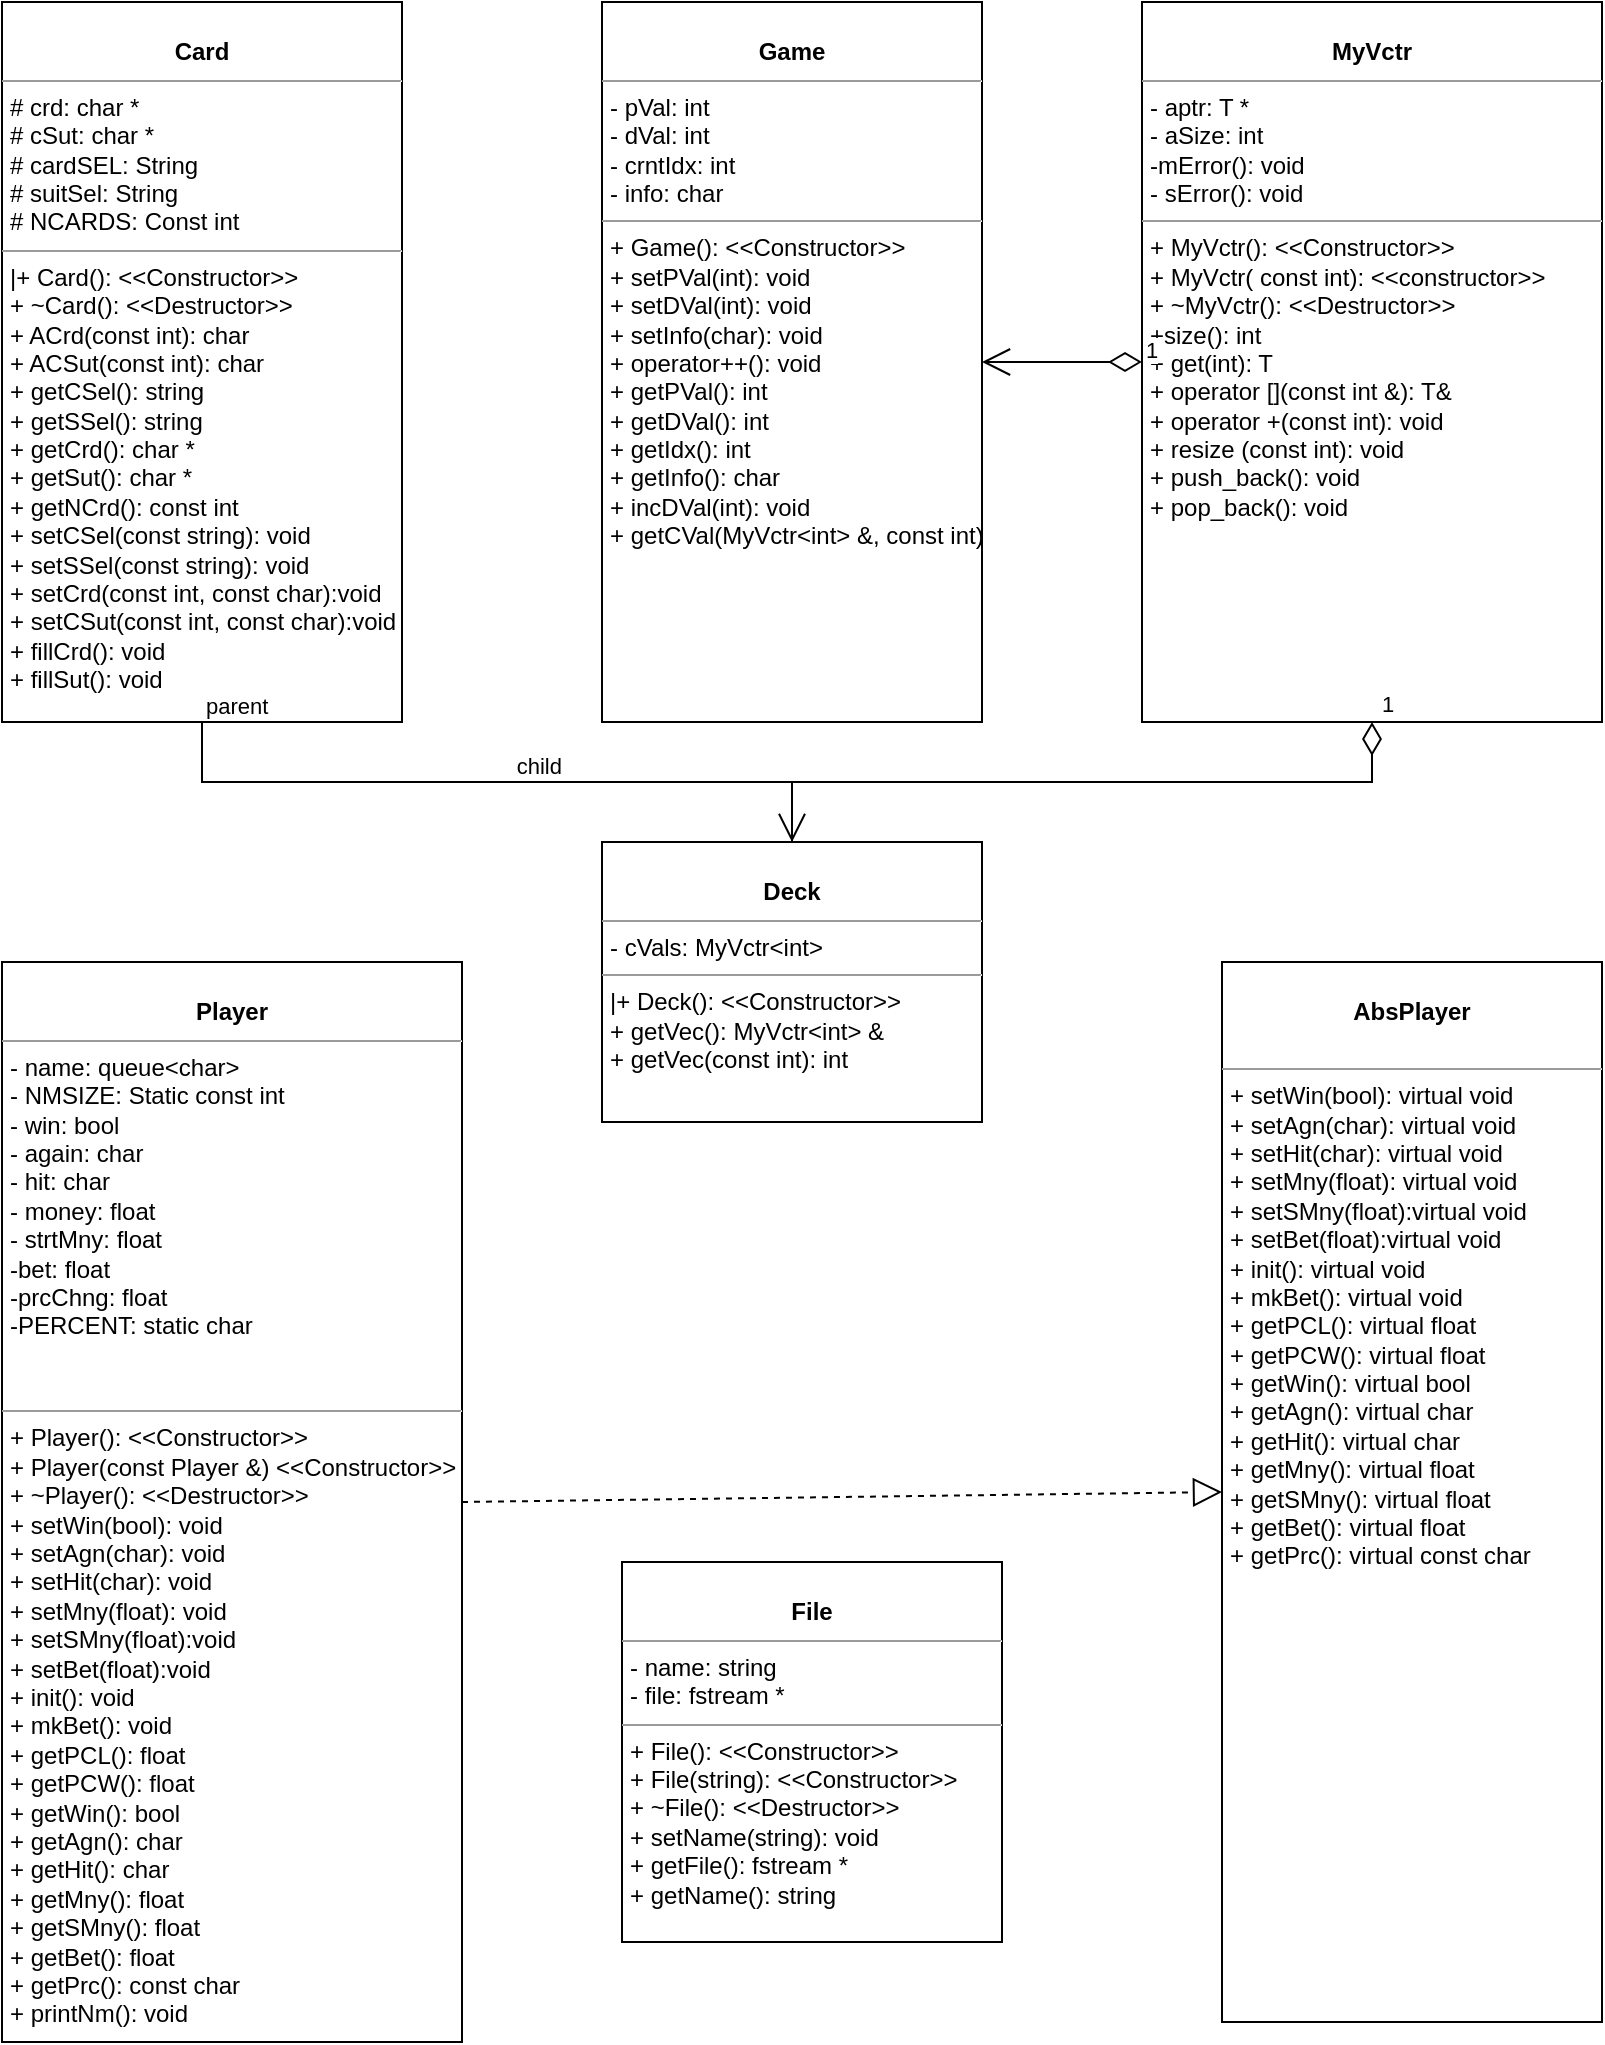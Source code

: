 <mxfile version="20.7.4"><diagram id="kslyD0iAn8LMBoGu7SZm" name="Page-1"><mxGraphModel dx="1434" dy="768" grid="1" gridSize="10" guides="1" tooltips="1" connect="1" arrows="1" fold="1" page="1" pageScale="1" pageWidth="850" pageHeight="1100" math="0" shadow="0"><root><mxCell id="0"/><mxCell id="1" parent="0"/><mxCell id="DmMK4m6Bkcm9sfD8jkV9-1" value="&lt;p style=&quot;margin:0px;margin-top:4px;text-align:center;&quot;&gt;&lt;br&gt;&lt;b&gt;Card&lt;/b&gt;&lt;/p&gt;&lt;hr size=&quot;1&quot;&gt;&lt;p style=&quot;margin:0px;margin-left:4px;&quot;&gt;# crd: char *&lt;br&gt;# cSut: char *&lt;/p&gt;&lt;p style=&quot;margin:0px;margin-left:4px;&quot;&gt;# cardSEL: String&lt;/p&gt;&lt;p style=&quot;margin:0px;margin-left:4px;&quot;&gt;# suitSel: String&lt;/p&gt;&lt;p style=&quot;margin:0px;margin-left:4px;&quot;&gt;# NCARDS: Const int&lt;/p&gt;&lt;hr size=&quot;1&quot;&gt;&lt;p style=&quot;margin:0px;margin-left:4px;&quot;&gt;|+ Card(): &amp;lt;&amp;lt;Constructor&amp;gt;&amp;gt;&lt;br&gt;+ ~Card(): &amp;lt;&amp;lt;Destructor&amp;gt;&amp;gt;&lt;/p&gt;&lt;p style=&quot;margin:0px;margin-left:4px;&quot;&gt;+ ACrd(const int): char&lt;/p&gt;&lt;p style=&quot;margin:0px;margin-left:4px;&quot;&gt;+ ACSut(const int): char&lt;/p&gt;&lt;p style=&quot;margin:0px;margin-left:4px;&quot;&gt;+ getCSel(): string&lt;/p&gt;&lt;p style=&quot;margin:0px;margin-left:4px;&quot;&gt;+ getSSel(): string&lt;/p&gt;&lt;p style=&quot;margin:0px;margin-left:4px;&quot;&gt;+ getCrd(): char *&lt;/p&gt;&lt;p style=&quot;margin:0px;margin-left:4px;&quot;&gt;+ getSut(): char *&lt;/p&gt;&lt;p style=&quot;margin:0px;margin-left:4px;&quot;&gt;+ getNCrd(): const int&lt;/p&gt;&lt;p style=&quot;margin:0px;margin-left:4px;&quot;&gt;+ setCSel(const string): void&lt;/p&gt;&lt;p style=&quot;margin:0px;margin-left:4px;&quot;&gt;+ setSSel(const string): void&lt;/p&gt;&lt;p style=&quot;margin:0px;margin-left:4px;&quot;&gt;+ setCrd(const int, const char):void&lt;/p&gt;&lt;p style=&quot;margin:0px;margin-left:4px;&quot;&gt;+ setCSut(const int, const char):void&lt;/p&gt;&lt;p style=&quot;margin:0px;margin-left:4px;&quot;&gt;+ fillCrd(): void&lt;/p&gt;&lt;p style=&quot;margin:0px;margin-left:4px;&quot;&gt;+ fillSut(): void&lt;/p&gt;" style="verticalAlign=top;align=left;overflow=fill;fontSize=12;fontFamily=Helvetica;html=1;" parent="1" vertex="1"><mxGeometry x="30" y="40" width="200" height="360" as="geometry"/></mxCell><mxCell id="DmMK4m6Bkcm9sfD8jkV9-5" value="&lt;p style=&quot;margin:0px;margin-top:4px;text-align:center;&quot;&gt;&lt;br&gt;&lt;b&gt;Deck&lt;/b&gt;&lt;/p&gt;&lt;hr size=&quot;1&quot;&gt;&lt;p style=&quot;margin:0px;margin-left:4px;&quot;&gt;- cVals: MyVctr&amp;lt;int&amp;gt;&lt;br&gt;&lt;/p&gt;&lt;hr size=&quot;1&quot;&gt;&lt;p style=&quot;margin:0px;margin-left:4px;&quot;&gt;|+ Deck(): &amp;lt;&amp;lt;Constructor&amp;gt;&amp;gt;&lt;br&gt;+ getVec(): MyVctr&amp;lt;int&amp;gt; &amp;amp;&lt;/p&gt;&lt;p style=&quot;margin:0px;margin-left:4px;&quot;&gt;+ getVec(const int): int&lt;/p&gt;" style="verticalAlign=top;align=left;overflow=fill;fontSize=12;fontFamily=Helvetica;html=1;" parent="1" vertex="1"><mxGeometry x="330" y="460" width="190" height="140" as="geometry"/></mxCell><mxCell id="DmMK4m6Bkcm9sfD8jkV9-8" value="" style="endArrow=none;html=1;edgeStyle=orthogonalEdgeStyle;rounded=0;exitX=0.5;exitY=1;exitDx=0;exitDy=0;entryX=0.5;entryY=0;entryDx=0;entryDy=0;" parent="1" source="DmMK4m6Bkcm9sfD8jkV9-1" target="DmMK4m6Bkcm9sfD8jkV9-5" edge="1"><mxGeometry relative="1" as="geometry"><mxPoint x="340" y="300" as="sourcePoint"/><mxPoint x="500" y="300" as="targetPoint"/></mxGeometry></mxCell><mxCell id="DmMK4m6Bkcm9sfD8jkV9-9" value="parent" style="edgeLabel;resizable=0;html=1;align=left;verticalAlign=bottom;" parent="DmMK4m6Bkcm9sfD8jkV9-8" connectable="0" vertex="1"><mxGeometry x="-1" relative="1" as="geometry"/></mxCell><mxCell id="DmMK4m6Bkcm9sfD8jkV9-10" value="child" style="edgeLabel;resizable=0;html=1;align=right;verticalAlign=bottom;" parent="DmMK4m6Bkcm9sfD8jkV9-8" connectable="0" vertex="1"><mxGeometry x="1" relative="1" as="geometry"><mxPoint x="-115" y="-30" as="offset"/></mxGeometry></mxCell><mxCell id="DmMK4m6Bkcm9sfD8jkV9-11" value="&lt;p style=&quot;margin:0px;margin-top:4px;text-align:center;&quot;&gt;&lt;br&gt;&lt;b&gt;Player&lt;/b&gt;&lt;/p&gt;&lt;hr size=&quot;1&quot;&gt;&lt;p style=&quot;margin:0px;margin-left:4px;&quot;&gt;- name: queue&amp;lt;char&amp;gt;&lt;br&gt;- NMSIZE: Static const int&lt;/p&gt;&lt;p style=&quot;margin:0px;margin-left:4px;&quot;&gt;- win: bool&lt;/p&gt;&lt;p style=&quot;margin:0px;margin-left:4px;&quot;&gt;- again: char&lt;/p&gt;&lt;p style=&quot;margin:0px;margin-left:4px;&quot;&gt;- hit: char&lt;/p&gt;&lt;p style=&quot;margin:0px;margin-left:4px;&quot;&gt;- money: float&lt;/p&gt;&lt;p style=&quot;margin:0px;margin-left:4px;&quot;&gt;- strtMny: float&lt;/p&gt;&lt;p style=&quot;margin:0px;margin-left:4px;&quot;&gt;-bet: float&lt;/p&gt;&lt;p style=&quot;margin:0px;margin-left:4px;&quot;&gt;-prcChng: float&lt;/p&gt;&lt;p style=&quot;margin:0px;margin-left:4px;&quot;&gt;-PERCENT: static char&lt;/p&gt;&lt;p style=&quot;margin:0px;margin-left:4px;&quot;&gt;&lt;br&gt;&lt;/p&gt;&lt;p style=&quot;margin:0px;margin-left:4px;&quot;&gt;&lt;br&gt;&lt;/p&gt;&lt;hr size=&quot;1&quot;&gt;&lt;p style=&quot;margin:0px;margin-left:4px;&quot;&gt;+ Player(): &amp;lt;&amp;lt;Constructor&amp;gt;&amp;gt;&lt;/p&gt;&lt;p style=&quot;margin:0px;margin-left:4px;&quot;&gt;+ Player(const Player &amp;amp;) &amp;lt;&amp;lt;Constructor&amp;gt;&amp;gt;&lt;/p&gt;&lt;p style=&quot;margin:0px;margin-left:4px;&quot;&gt;+ ~Player(): &amp;lt;&amp;lt;Destructor&amp;gt;&amp;gt;&lt;/p&gt;&lt;p style=&quot;margin:0px;margin-left:4px;&quot;&gt;+ setWin(bool): void&lt;/p&gt;&lt;p style=&quot;margin:0px;margin-left:4px;&quot;&gt;+ setAgn(char): void&lt;/p&gt;&lt;p style=&quot;margin:0px;margin-left:4px;&quot;&gt;+ setHit(char): void&lt;/p&gt;&lt;p style=&quot;margin:0px;margin-left:4px;&quot;&gt;+ setMny(float): void&lt;/p&gt;&lt;p style=&quot;margin:0px;margin-left:4px;&quot;&gt;+ setSMny(float):void&lt;/p&gt;&lt;p style=&quot;margin:0px;margin-left:4px;&quot;&gt;+ setBet(float):void&lt;/p&gt;&lt;p style=&quot;margin:0px;margin-left:4px;&quot;&gt;+ init(): void&lt;/p&gt;&lt;p style=&quot;margin:0px;margin-left:4px;&quot;&gt;+ mkBet(): void&lt;/p&gt;&lt;p style=&quot;margin:0px;margin-left:4px;&quot;&gt;+ getPCL(): float&lt;/p&gt;&lt;p style=&quot;margin:0px;margin-left:4px;&quot;&gt;+ getPCW(): float&lt;/p&gt;&lt;p style=&quot;margin:0px;margin-left:4px;&quot;&gt;+ getWin(): bool&lt;/p&gt;&lt;p style=&quot;margin:0px;margin-left:4px;&quot;&gt;+ getAgn(): char&lt;/p&gt;&lt;p style=&quot;margin:0px;margin-left:4px;&quot;&gt;+ getHit(): char&lt;/p&gt;&lt;p style=&quot;margin:0px;margin-left:4px;&quot;&gt;+ getMny(): float&lt;/p&gt;&lt;p style=&quot;margin:0px;margin-left:4px;&quot;&gt;+ getSMny(): float&lt;/p&gt;&lt;p style=&quot;margin:0px;margin-left:4px;&quot;&gt;+ getBet(): float&lt;/p&gt;&lt;p style=&quot;margin:0px;margin-left:4px;&quot;&gt;+ getPrc(): const char&lt;/p&gt;&lt;p style=&quot;margin:0px;margin-left:4px;&quot;&gt;+ printNm(): void&lt;/p&gt;" style="verticalAlign=top;align=left;overflow=fill;fontSize=12;fontFamily=Helvetica;html=1;" parent="1" vertex="1"><mxGeometry x="30" y="520" width="230" height="540" as="geometry"/></mxCell><mxCell id="DmMK4m6Bkcm9sfD8jkV9-12" value="&lt;p style=&quot;margin:0px;margin-top:4px;text-align:center;&quot;&gt;&lt;br&gt;&lt;b&gt;AbsPlayer&lt;/b&gt;&lt;/p&gt;&lt;p style=&quot;margin:0px;margin-left:4px;&quot;&gt;&lt;br&gt;&lt;/p&gt;&lt;hr size=&quot;1&quot;&gt;&lt;p style=&quot;margin:0px;margin-left:4px;&quot;&gt;+ setWin(bool): virtual void&lt;/p&gt;&lt;p style=&quot;margin:0px;margin-left:4px;&quot;&gt;+ setAgn(char): virtual void&lt;/p&gt;&lt;p style=&quot;margin:0px;margin-left:4px;&quot;&gt;+ setHit(char): virtual void&lt;/p&gt;&lt;p style=&quot;margin:0px;margin-left:4px;&quot;&gt;+ setMny(float): virtual void&lt;/p&gt;&lt;p style=&quot;margin:0px;margin-left:4px;&quot;&gt;+ setSMny(float):virtual void&lt;/p&gt;&lt;p style=&quot;margin:0px;margin-left:4px;&quot;&gt;+ setBet(float):virtual void&lt;/p&gt;&lt;p style=&quot;margin:0px;margin-left:4px;&quot;&gt;+ init(): virtual void&lt;/p&gt;&lt;p style=&quot;margin:0px;margin-left:4px;&quot;&gt;+ mkBet(): virtual void&lt;/p&gt;&lt;p style=&quot;margin:0px;margin-left:4px;&quot;&gt;+ getPCL(): virtual float&lt;/p&gt;&lt;p style=&quot;margin:0px;margin-left:4px;&quot;&gt;+ getPCW(): virtual float&lt;/p&gt;&lt;p style=&quot;margin:0px;margin-left:4px;&quot;&gt;+ getWin(): virtual bool&lt;/p&gt;&lt;p style=&quot;margin:0px;margin-left:4px;&quot;&gt;+ getAgn(): virtual char&lt;/p&gt;&lt;p style=&quot;margin:0px;margin-left:4px;&quot;&gt;+ getHit(): virtual char&lt;/p&gt;&lt;p style=&quot;margin:0px;margin-left:4px;&quot;&gt;+ getMny(): virtual float&lt;/p&gt;&lt;p style=&quot;margin:0px;margin-left:4px;&quot;&gt;+ getSMny(): virtual float&lt;/p&gt;&lt;p style=&quot;margin:0px;margin-left:4px;&quot;&gt;+ getBet(): virtual float&lt;/p&gt;&lt;p style=&quot;margin:0px;margin-left:4px;&quot;&gt;+ getPrc(): virtual const char&lt;/p&gt;" style="verticalAlign=top;align=left;overflow=fill;fontSize=12;fontFamily=Helvetica;html=1;" parent="1" vertex="1"><mxGeometry x="640" y="520" width="190" height="530" as="geometry"/></mxCell><mxCell id="DmMK4m6Bkcm9sfD8jkV9-14" value="" style="endArrow=block;dashed=1;endFill=0;endSize=12;html=1;rounded=0;entryX=0;entryY=0.5;entryDx=0;entryDy=0;exitX=1;exitY=0.5;exitDx=0;exitDy=0;" parent="1" source="DmMK4m6Bkcm9sfD8jkV9-11" target="DmMK4m6Bkcm9sfD8jkV9-12" edge="1"><mxGeometry width="160" relative="1" as="geometry"><mxPoint x="340" y="300" as="sourcePoint"/><mxPoint x="500" y="300" as="targetPoint"/></mxGeometry></mxCell><mxCell id="DmMK4m6Bkcm9sfD8jkV9-15" value="&lt;p style=&quot;margin:0px;margin-top:4px;text-align:center;&quot;&gt;&lt;br&gt;&lt;b&gt;File&lt;/b&gt;&lt;/p&gt;&lt;hr size=&quot;1&quot;&gt;&lt;p style=&quot;margin:0px;margin-left:4px;&quot;&gt;- name: string&lt;br&gt;- file: fstream *&lt;/p&gt;&lt;hr size=&quot;1&quot;&gt;&lt;p style=&quot;margin:0px;margin-left:4px;&quot;&gt;+ File(): &amp;lt;&amp;lt;Constructor&amp;gt;&amp;gt;&lt;/p&gt;&lt;p style=&quot;margin:0px;margin-left:4px;&quot;&gt;+ File(string): &amp;lt;&amp;lt;Constructor&amp;gt;&amp;gt;&lt;/p&gt;&lt;p style=&quot;margin:0px;margin-left:4px;&quot;&gt;+ ~File(): &amp;lt;&amp;lt;Destructor&amp;gt;&amp;gt;&lt;br&gt;+ setName(string): void&lt;/p&gt;&lt;p style=&quot;margin:0px;margin-left:4px;&quot;&gt;+ getFile(): fstream *&lt;/p&gt;&lt;p style=&quot;margin:0px;margin-left:4px;&quot;&gt;+ getName(): string&lt;/p&gt;" style="verticalAlign=top;align=left;overflow=fill;fontSize=12;fontFamily=Helvetica;html=1;" parent="1" vertex="1"><mxGeometry x="340" y="820" width="190" height="190" as="geometry"/></mxCell><mxCell id="DmMK4m6Bkcm9sfD8jkV9-16" value="&lt;p style=&quot;margin:0px;margin-top:4px;text-align:center;&quot;&gt;&lt;br&gt;&lt;b&gt;MyVctr&lt;/b&gt;&lt;/p&gt;&lt;hr size=&quot;1&quot;&gt;&lt;p style=&quot;margin:0px;margin-left:4px;&quot;&gt;- aptr: T *&lt;br&gt;- aSize: int&lt;/p&gt;&lt;p style=&quot;margin:0px;margin-left:4px;&quot;&gt;-mError(): void&lt;/p&gt;&lt;p style=&quot;margin:0px;margin-left:4px;&quot;&gt;- sError(): void&lt;/p&gt;&lt;hr size=&quot;1&quot;&gt;&lt;p style=&quot;margin:0px;margin-left:4px;&quot;&gt;+ MyVctr(): &amp;lt;&amp;lt;Constructor&amp;gt;&amp;gt;&lt;/p&gt;&lt;p style=&quot;margin:0px;margin-left:4px;&quot;&gt;+ MyVctr( const int): &amp;lt;&amp;lt;constructor&amp;gt;&amp;gt;&lt;/p&gt;&lt;p style=&quot;margin:0px;margin-left:4px;&quot;&gt;+ ~MyVctr(): &amp;lt;&amp;lt;Destructor&amp;gt;&amp;gt;&lt;/p&gt;&lt;p style=&quot;margin:0px;margin-left:4px;&quot;&gt;+size(): int&lt;/p&gt;&lt;p style=&quot;margin:0px;margin-left:4px;&quot;&gt;+ get(int): T&lt;/p&gt;&lt;p style=&quot;margin:0px;margin-left:4px;&quot;&gt;+ operator [](const int &amp;amp;): T&amp;amp;&lt;/p&gt;&lt;p style=&quot;margin:0px;margin-left:4px;&quot;&gt;+ operator +(const int): void&lt;/p&gt;&lt;p style=&quot;margin:0px;margin-left:4px;&quot;&gt;+ resize (const int): void&lt;br&gt;+ push_back(): void&lt;/p&gt;&lt;p style=&quot;margin:0px;margin-left:4px;&quot;&gt;+ pop_back(): void&lt;/p&gt;" style="verticalAlign=top;align=left;overflow=fill;fontSize=12;fontFamily=Helvetica;html=1;" parent="1" vertex="1"><mxGeometry x="600" y="40" width="230" height="360" as="geometry"/></mxCell><mxCell id="DmMK4m6Bkcm9sfD8jkV9-18" value="1" style="endArrow=open;html=1;endSize=12;startArrow=diamondThin;startSize=14;startFill=0;edgeStyle=orthogonalEdgeStyle;align=left;verticalAlign=bottom;rounded=0;exitX=0.5;exitY=1;exitDx=0;exitDy=0;entryX=0.5;entryY=0;entryDx=0;entryDy=0;" parent="1" source="DmMK4m6Bkcm9sfD8jkV9-16" target="DmMK4m6Bkcm9sfD8jkV9-5" edge="1"><mxGeometry x="-1" y="3" relative="1" as="geometry"><mxPoint x="340" y="300" as="sourcePoint"/><mxPoint x="500" y="300" as="targetPoint"/></mxGeometry></mxCell><mxCell id="DmMK4m6Bkcm9sfD8jkV9-19" value="&lt;p style=&quot;margin:0px;margin-top:4px;text-align:center;&quot;&gt;&lt;br&gt;&lt;b&gt;Game&lt;/b&gt;&lt;/p&gt;&lt;hr size=&quot;1&quot;&gt;&lt;p style=&quot;margin:0px;margin-left:4px;&quot;&gt;- pVal: int&lt;br&gt;- dVal: int&lt;/p&gt;&lt;p style=&quot;margin:0px;margin-left:4px;&quot;&gt;- crntIdx: int&lt;/p&gt;&lt;p style=&quot;margin:0px;margin-left:4px;&quot;&gt;- info: char&lt;/p&gt;&lt;hr size=&quot;1&quot;&gt;&lt;p style=&quot;margin:0px;margin-left:4px;&quot;&gt;+ Game(): &amp;lt;&amp;lt;Constructor&amp;gt;&amp;gt;&lt;br&gt;+ setPVal(int): void&lt;/p&gt;&lt;p style=&quot;margin:0px;margin-left:4px;&quot;&gt;+ setDVal(int): void&lt;/p&gt;&lt;p style=&quot;margin:0px;margin-left:4px;&quot;&gt;+ setInfo(char): void&lt;/p&gt;&lt;p style=&quot;margin:0px;margin-left:4px;&quot;&gt;+ operator++(): void&lt;/p&gt;&lt;p style=&quot;margin:0px;margin-left:4px;&quot;&gt;+ getPVal(): int&lt;/p&gt;&lt;p style=&quot;margin:0px;margin-left:4px;&quot;&gt;+ getDVal(): int&lt;/p&gt;&lt;p style=&quot;margin:0px;margin-left:4px;&quot;&gt;+ getIdx(): int&lt;/p&gt;&lt;p style=&quot;margin:0px;margin-left:4px;&quot;&gt;+ getInfo(): char&lt;/p&gt;&lt;p style=&quot;margin:0px;margin-left:4px;&quot;&gt;+ incDVal(int): void&lt;/p&gt;&lt;p style=&quot;margin:0px;margin-left:4px;&quot;&gt;+ getCVal(MyVctr&amp;lt;int&amp;gt; &amp;amp;, const int): int&lt;/p&gt;" style="verticalAlign=top;align=left;overflow=fill;fontSize=12;fontFamily=Helvetica;html=1;" parent="1" vertex="1"><mxGeometry x="330" y="40" width="190" height="360" as="geometry"/></mxCell><mxCell id="DmMK4m6Bkcm9sfD8jkV9-20" value="1" style="endArrow=open;html=1;endSize=12;startArrow=diamondThin;startSize=14;startFill=0;edgeStyle=orthogonalEdgeStyle;align=left;verticalAlign=bottom;rounded=0;exitX=0;exitY=0.5;exitDx=0;exitDy=0;entryX=1;entryY=0.5;entryDx=0;entryDy=0;" parent="1" source="DmMK4m6Bkcm9sfD8jkV9-16" target="DmMK4m6Bkcm9sfD8jkV9-19" edge="1"><mxGeometry x="-1" y="3" relative="1" as="geometry"><mxPoint x="340" y="300" as="sourcePoint"/><mxPoint x="500" y="300" as="targetPoint"/></mxGeometry></mxCell></root></mxGraphModel></diagram></mxfile>